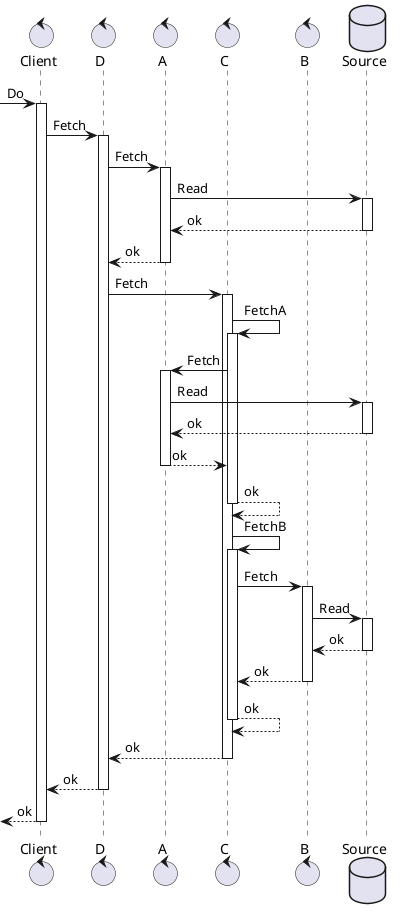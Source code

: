 @startuml
skinparam MaxMessageSize 250

control "Client"
control "D"
control "A"
control "C"
control "B"
database "Source"

 -> Client ++ : Do
Client -> D ++ : Fetch
D -> A ++ : Fetch
A -> Source ++ : Read
return ok
return ok
D -> C ++ : Fetch
C -> C ++ : FetchA
C -> A ++ : Fetch
A -> Source ++ : Read
return ok
return ok
return ok
C -> C ++ : FetchB
C -> B ++ : Fetch
B -> Source ++ : Read
return ok
return ok
return ok
return ok
return ok
return ok
@enduml
